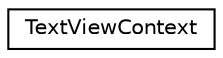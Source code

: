 digraph G
{
  edge [fontname="Helvetica",fontsize="10",labelfontname="Helvetica",labelfontsize="10"];
  node [fontname="Helvetica",fontsize="10",shape=record];
  rankdir=LR;
  Node1 [label="TextViewContext",height=0.2,width=0.4,color="black", fillcolor="white", style="filled",URL="$d3/dff/structTextViewContext.html"];
}
